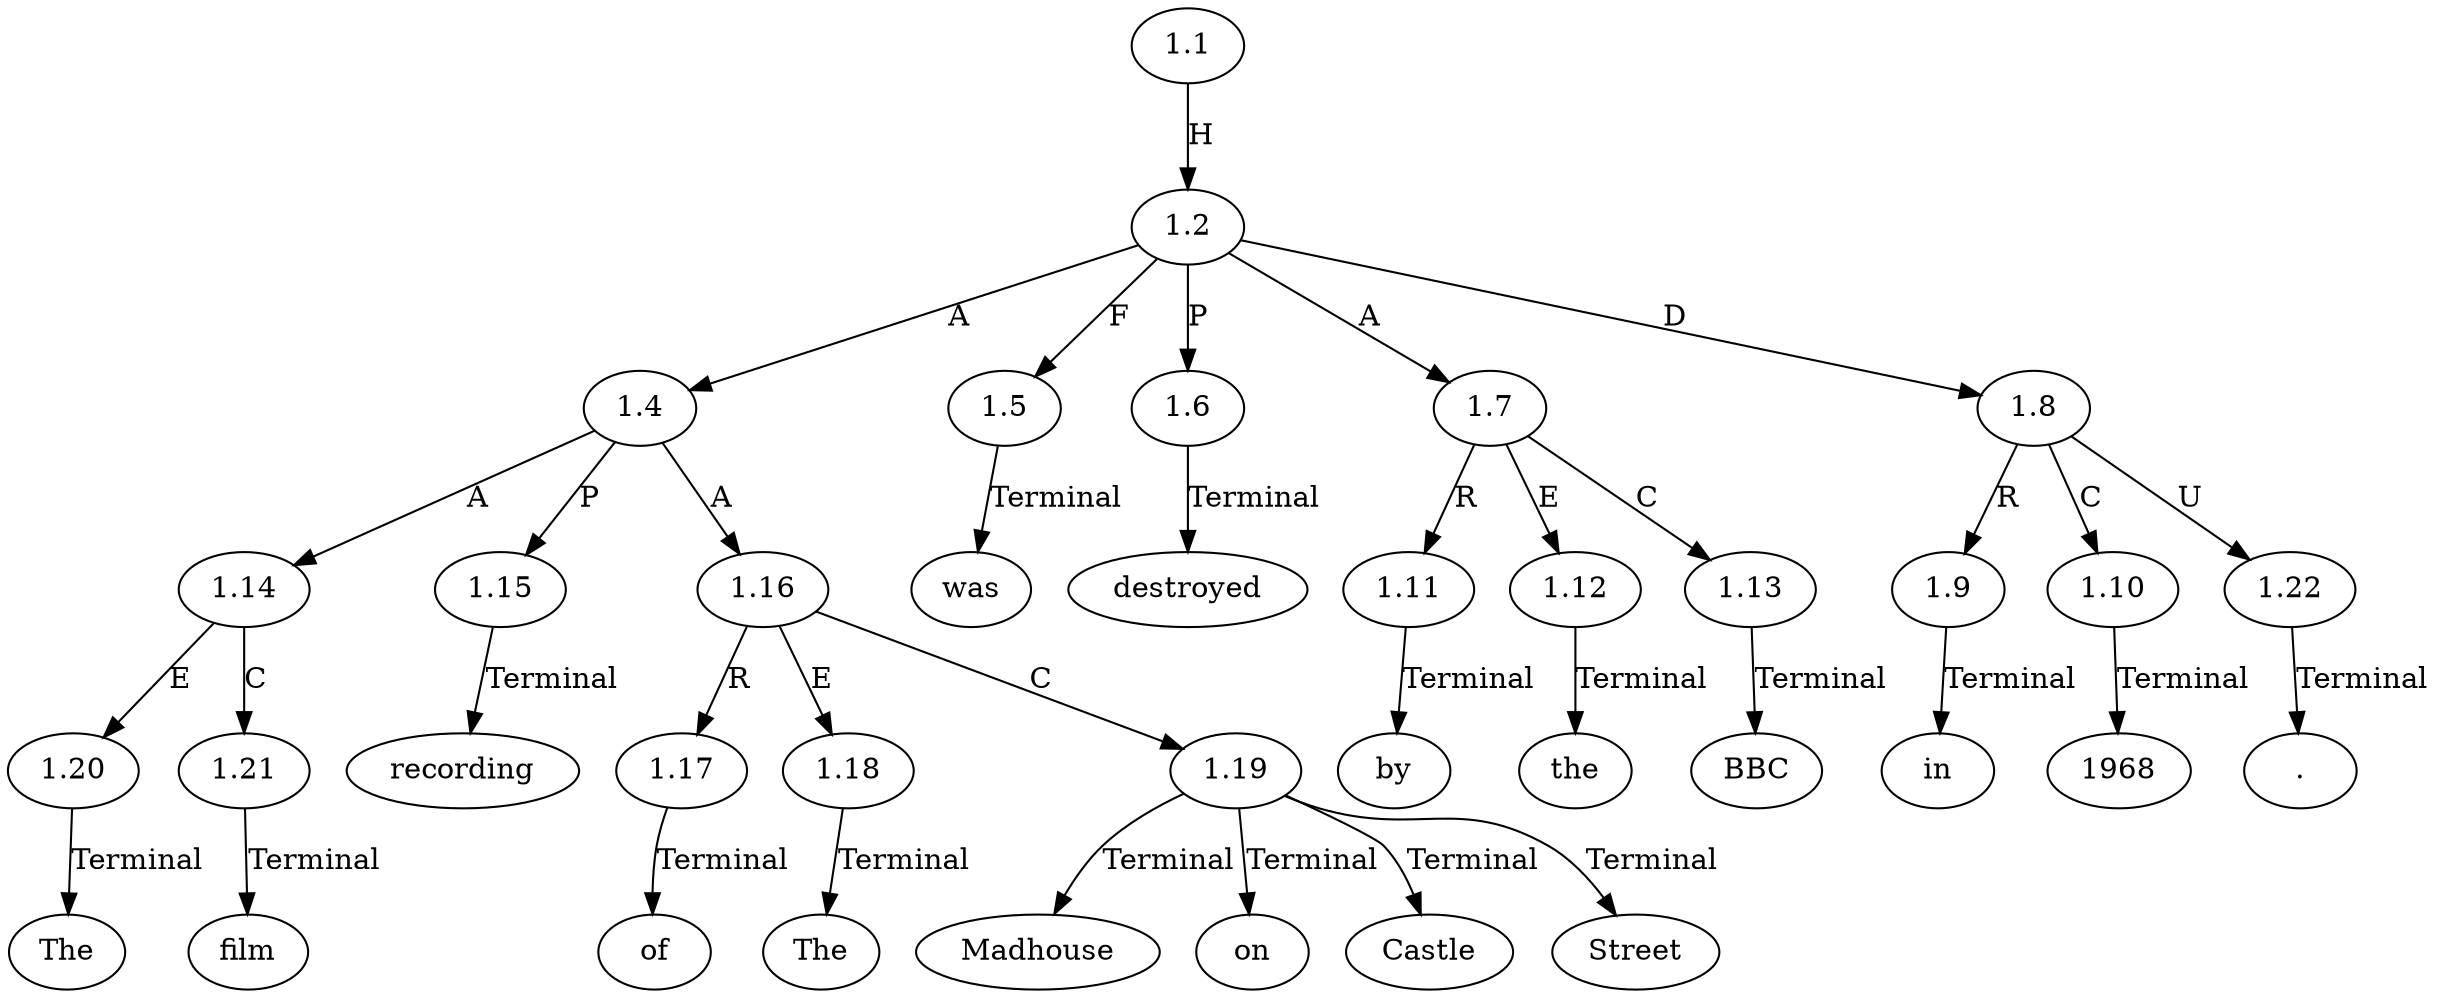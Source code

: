 // Graph
digraph {
	0.1 [label=The ordering=out]
	0.10 [label=was ordering=out]
	0.11 [label=destroyed ordering=out]
	0.12 [label=by ordering=out]
	0.13 [label=the ordering=out]
	0.14 [label=BBC ordering=out]
	0.15 [label=in ordering=out]
	0.16 [label=1968 ordering=out]
	0.17 [label="." ordering=out]
	0.2 [label=film ordering=out]
	0.3 [label=recording ordering=out]
	0.4 [label=of ordering=out]
	0.5 [label=The ordering=out]
	0.6 [label=Madhouse ordering=out]
	0.7 [label=on ordering=out]
	0.8 [label=Castle ordering=out]
	0.9 [label=Street ordering=out]
	1.1 [label=1.1 ordering=out]
	1.2 [label=1.2 ordering=out]
	1.4 [label=1.4 ordering=out]
	1.5 [label=1.5 ordering=out]
	1.6 [label=1.6 ordering=out]
	1.7 [label=1.7 ordering=out]
	1.8 [label=1.8 ordering=out]
	1.9 [label=1.9 ordering=out]
	1.10 [label=1.10 ordering=out]
	1.11 [label=1.11 ordering=out]
	1.12 [label=1.12 ordering=out]
	1.13 [label=1.13 ordering=out]
	1.14 [label=1.14 ordering=out]
	1.15 [label=1.15 ordering=out]
	1.16 [label=1.16 ordering=out]
	1.17 [label=1.17 ordering=out]
	1.18 [label=1.18 ordering=out]
	1.19 [label=1.19 ordering=out]
	1.20 [label=1.20 ordering=out]
	1.21 [label=1.21 ordering=out]
	1.22 [label=1.22 ordering=out]
	1.1 -> 1.2 [label=H ordering=out]
	1.2 -> 1.4 [label=A ordering=out]
	1.2 -> 1.5 [label=F ordering=out]
	1.2 -> 1.6 [label=P ordering=out]
	1.2 -> 1.7 [label=A ordering=out]
	1.2 -> 1.8 [label=D ordering=out]
	1.4 -> 1.14 [label=A ordering=out]
	1.4 -> 1.15 [label=P ordering=out]
	1.4 -> 1.16 [label=A ordering=out]
	1.5 -> 0.10 [label=Terminal ordering=out]
	1.6 -> 0.11 [label=Terminal ordering=out]
	1.7 -> 1.11 [label=R ordering=out]
	1.7 -> 1.12 [label=E ordering=out]
	1.7 -> 1.13 [label=C ordering=out]
	1.8 -> 1.9 [label=R ordering=out]
	1.8 -> 1.10 [label=C ordering=out]
	1.8 -> 1.22 [label=U ordering=out]
	1.9 -> 0.15 [label=Terminal ordering=out]
	1.10 -> 0.16 [label=Terminal ordering=out]
	1.11 -> 0.12 [label=Terminal ordering=out]
	1.12 -> 0.13 [label=Terminal ordering=out]
	1.13 -> 0.14 [label=Terminal ordering=out]
	1.14 -> 1.20 [label=E ordering=out]
	1.14 -> 1.21 [label=C ordering=out]
	1.15 -> 0.3 [label=Terminal ordering=out]
	1.16 -> 1.17 [label=R ordering=out]
	1.16 -> 1.18 [label=E ordering=out]
	1.16 -> 1.19 [label=C ordering=out]
	1.17 -> 0.4 [label=Terminal ordering=out]
	1.18 -> 0.5 [label=Terminal ordering=out]
	1.19 -> 0.6 [label=Terminal ordering=out]
	1.19 -> 0.7 [label=Terminal ordering=out]
	1.19 -> 0.8 [label=Terminal ordering=out]
	1.19 -> 0.9 [label=Terminal ordering=out]
	1.20 -> 0.1 [label=Terminal ordering=out]
	1.21 -> 0.2 [label=Terminal ordering=out]
	1.22 -> 0.17 [label=Terminal ordering=out]
}
